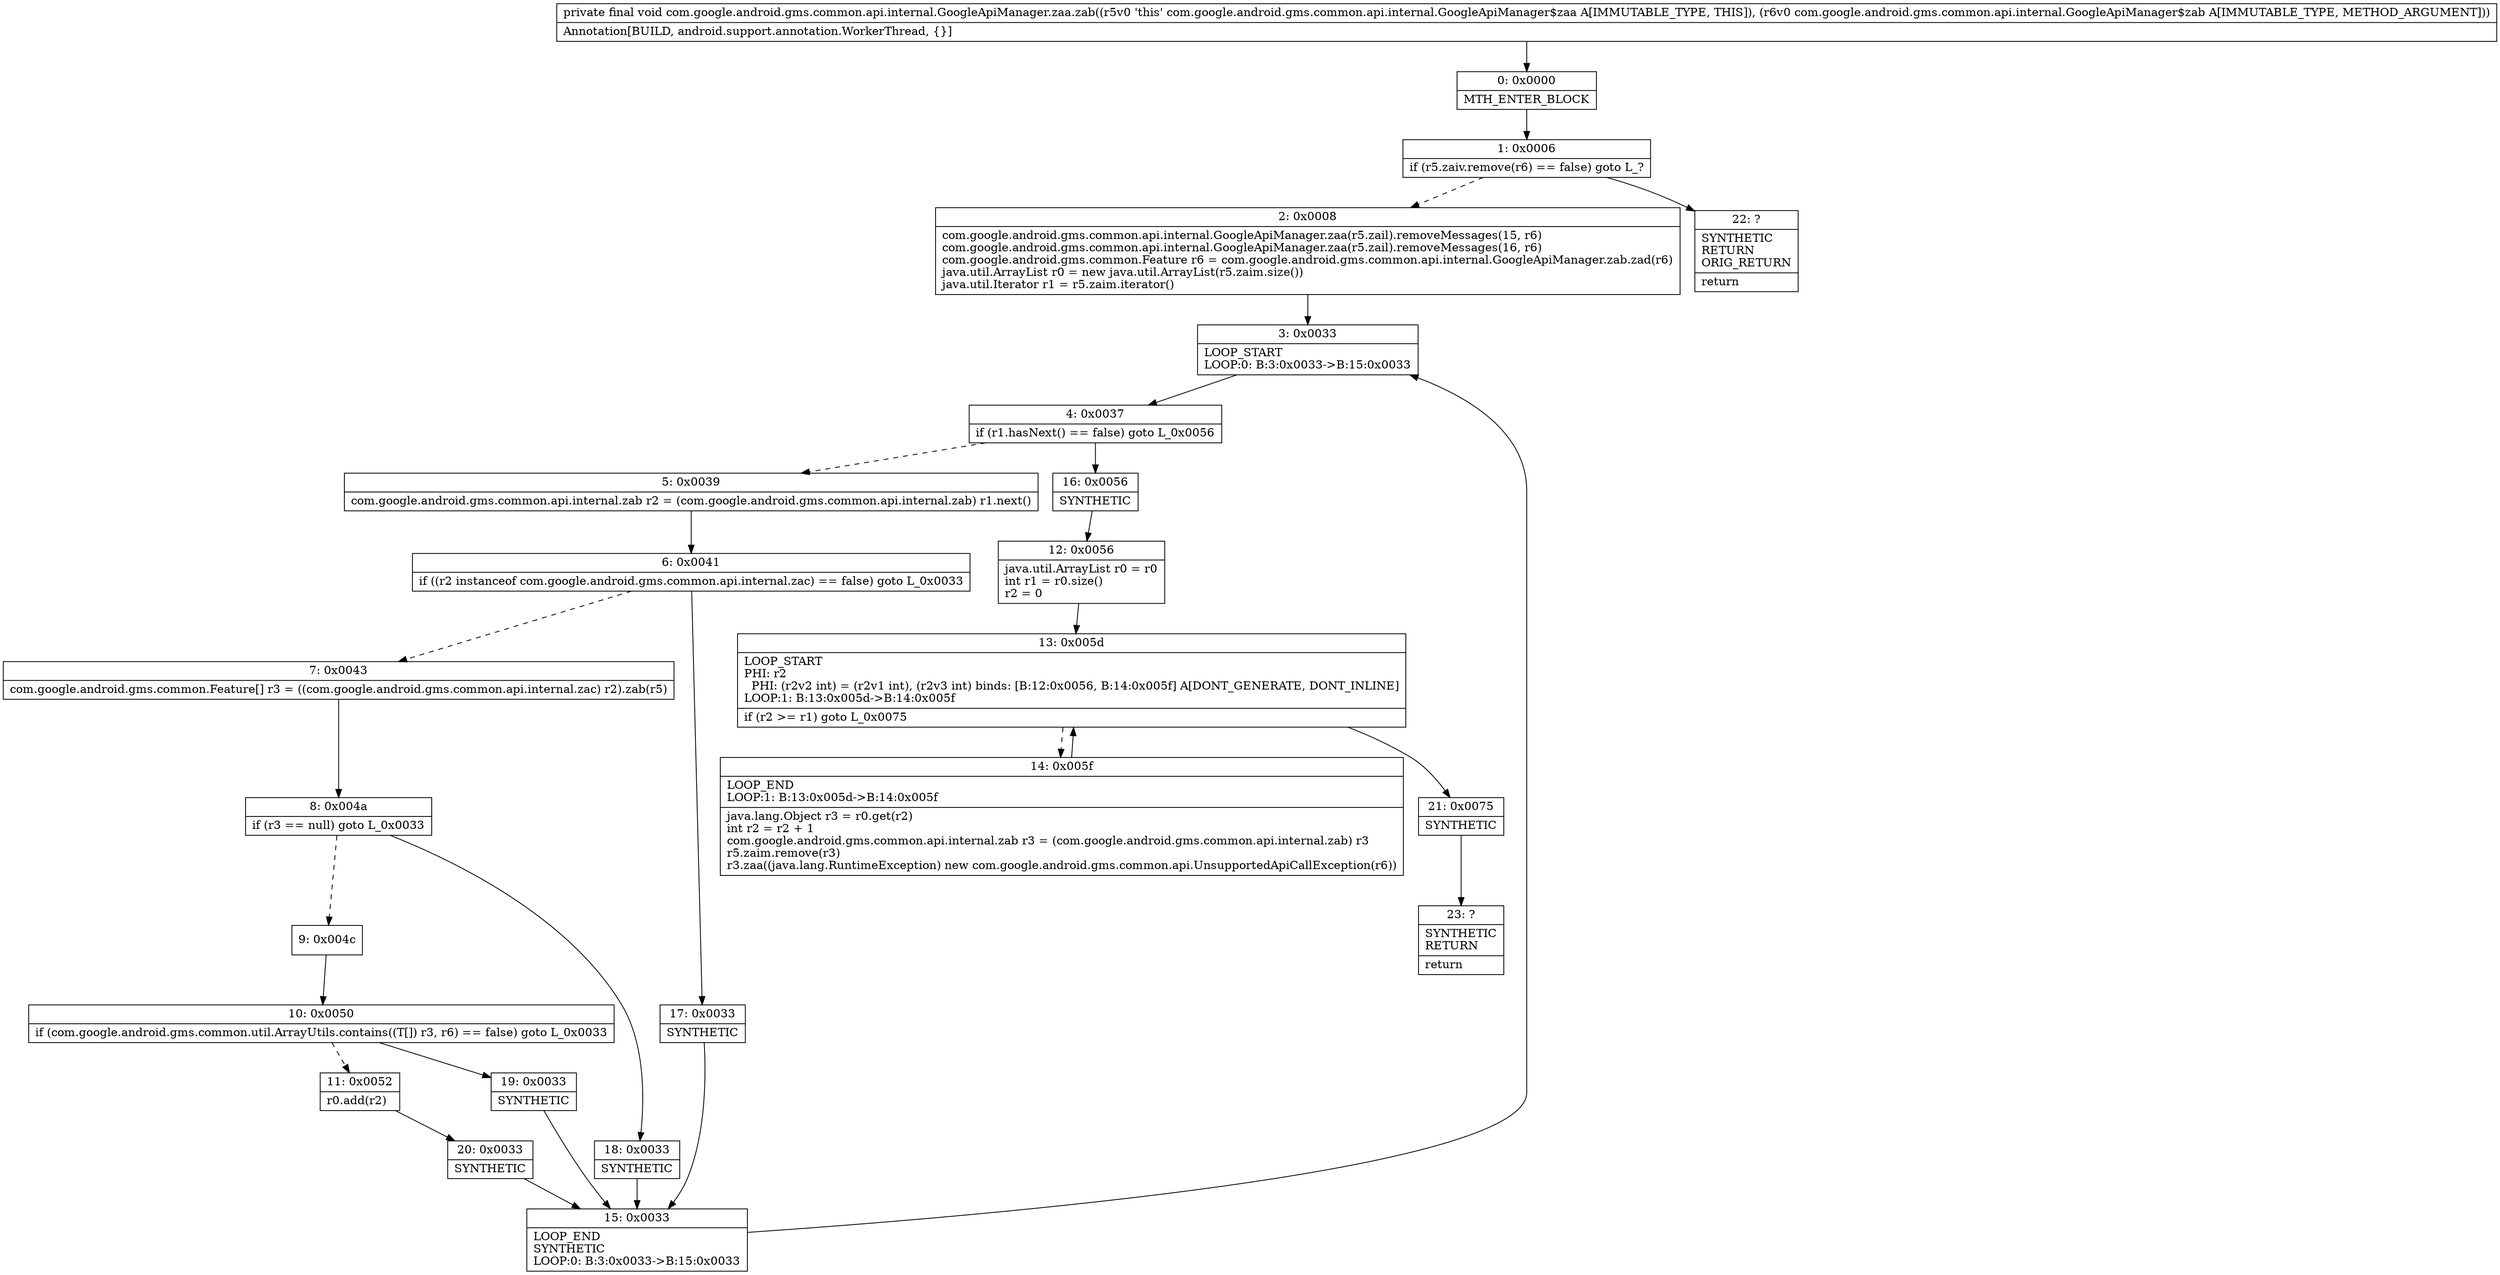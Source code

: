 digraph "CFG forcom.google.android.gms.common.api.internal.GoogleApiManager.zaa.zab(Lcom\/google\/android\/gms\/common\/api\/internal\/GoogleApiManager$zab;)V" {
Node_0 [shape=record,label="{0\:\ 0x0000|MTH_ENTER_BLOCK\l}"];
Node_1 [shape=record,label="{1\:\ 0x0006|if (r5.zaiv.remove(r6) == false) goto L_?\l}"];
Node_2 [shape=record,label="{2\:\ 0x0008|com.google.android.gms.common.api.internal.GoogleApiManager.zaa(r5.zail).removeMessages(15, r6)\lcom.google.android.gms.common.api.internal.GoogleApiManager.zaa(r5.zail).removeMessages(16, r6)\lcom.google.android.gms.common.Feature r6 = com.google.android.gms.common.api.internal.GoogleApiManager.zab.zad(r6)\ljava.util.ArrayList r0 = new java.util.ArrayList(r5.zaim.size())\ljava.util.Iterator r1 = r5.zaim.iterator()\l}"];
Node_3 [shape=record,label="{3\:\ 0x0033|LOOP_START\lLOOP:0: B:3:0x0033\-\>B:15:0x0033\l}"];
Node_4 [shape=record,label="{4\:\ 0x0037|if (r1.hasNext() == false) goto L_0x0056\l}"];
Node_5 [shape=record,label="{5\:\ 0x0039|com.google.android.gms.common.api.internal.zab r2 = (com.google.android.gms.common.api.internal.zab) r1.next()\l}"];
Node_6 [shape=record,label="{6\:\ 0x0041|if ((r2 instanceof com.google.android.gms.common.api.internal.zac) == false) goto L_0x0033\l}"];
Node_7 [shape=record,label="{7\:\ 0x0043|com.google.android.gms.common.Feature[] r3 = ((com.google.android.gms.common.api.internal.zac) r2).zab(r5)\l}"];
Node_8 [shape=record,label="{8\:\ 0x004a|if (r3 == null) goto L_0x0033\l}"];
Node_9 [shape=record,label="{9\:\ 0x004c}"];
Node_10 [shape=record,label="{10\:\ 0x0050|if (com.google.android.gms.common.util.ArrayUtils.contains((T[]) r3, r6) == false) goto L_0x0033\l}"];
Node_11 [shape=record,label="{11\:\ 0x0052|r0.add(r2)\l}"];
Node_12 [shape=record,label="{12\:\ 0x0056|java.util.ArrayList r0 = r0\lint r1 = r0.size()\lr2 = 0\l}"];
Node_13 [shape=record,label="{13\:\ 0x005d|LOOP_START\lPHI: r2 \l  PHI: (r2v2 int) = (r2v1 int), (r2v3 int) binds: [B:12:0x0056, B:14:0x005f] A[DONT_GENERATE, DONT_INLINE]\lLOOP:1: B:13:0x005d\-\>B:14:0x005f\l|if (r2 \>= r1) goto L_0x0075\l}"];
Node_14 [shape=record,label="{14\:\ 0x005f|LOOP_END\lLOOP:1: B:13:0x005d\-\>B:14:0x005f\l|java.lang.Object r3 = r0.get(r2)\lint r2 = r2 + 1\lcom.google.android.gms.common.api.internal.zab r3 = (com.google.android.gms.common.api.internal.zab) r3\lr5.zaim.remove(r3)\lr3.zaa((java.lang.RuntimeException) new com.google.android.gms.common.api.UnsupportedApiCallException(r6))\l}"];
Node_15 [shape=record,label="{15\:\ 0x0033|LOOP_END\lSYNTHETIC\lLOOP:0: B:3:0x0033\-\>B:15:0x0033\l}"];
Node_16 [shape=record,label="{16\:\ 0x0056|SYNTHETIC\l}"];
Node_17 [shape=record,label="{17\:\ 0x0033|SYNTHETIC\l}"];
Node_18 [shape=record,label="{18\:\ 0x0033|SYNTHETIC\l}"];
Node_19 [shape=record,label="{19\:\ 0x0033|SYNTHETIC\l}"];
Node_20 [shape=record,label="{20\:\ 0x0033|SYNTHETIC\l}"];
Node_21 [shape=record,label="{21\:\ 0x0075|SYNTHETIC\l}"];
Node_22 [shape=record,label="{22\:\ ?|SYNTHETIC\lRETURN\lORIG_RETURN\l|return\l}"];
Node_23 [shape=record,label="{23\:\ ?|SYNTHETIC\lRETURN\l|return\l}"];
MethodNode[shape=record,label="{private final void com.google.android.gms.common.api.internal.GoogleApiManager.zaa.zab((r5v0 'this' com.google.android.gms.common.api.internal.GoogleApiManager$zaa A[IMMUTABLE_TYPE, THIS]), (r6v0 com.google.android.gms.common.api.internal.GoogleApiManager$zab A[IMMUTABLE_TYPE, METHOD_ARGUMENT]))  | Annotation[BUILD, android.support.annotation.WorkerThread, \{\}]\l}"];
MethodNode -> Node_0;
Node_0 -> Node_1;
Node_1 -> Node_2[style=dashed];
Node_1 -> Node_22;
Node_2 -> Node_3;
Node_3 -> Node_4;
Node_4 -> Node_5[style=dashed];
Node_4 -> Node_16;
Node_5 -> Node_6;
Node_6 -> Node_7[style=dashed];
Node_6 -> Node_17;
Node_7 -> Node_8;
Node_8 -> Node_9[style=dashed];
Node_8 -> Node_18;
Node_9 -> Node_10;
Node_10 -> Node_11[style=dashed];
Node_10 -> Node_19;
Node_11 -> Node_20;
Node_12 -> Node_13;
Node_13 -> Node_14[style=dashed];
Node_13 -> Node_21;
Node_14 -> Node_13;
Node_15 -> Node_3;
Node_16 -> Node_12;
Node_17 -> Node_15;
Node_18 -> Node_15;
Node_19 -> Node_15;
Node_20 -> Node_15;
Node_21 -> Node_23;
}

